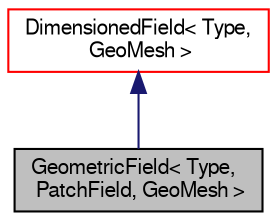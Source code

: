 digraph "GeometricField&lt; Type, PatchField, GeoMesh &gt;"
{
  bgcolor="transparent";
  edge [fontname="FreeSans",fontsize="10",labelfontname="FreeSans",labelfontsize="10"];
  node [fontname="FreeSans",fontsize="10",shape=record];
  Node35 [label="GeometricField\< Type,\l PatchField, GeoMesh \>",height=0.2,width=0.4,color="black", fillcolor="grey75", style="filled", fontcolor="black"];
  Node36 -> Node35 [dir="back",color="midnightblue",fontsize="10",style="solid",fontname="FreeSans"];
  Node36 [label="DimensionedField\< Type,\l GeoMesh \>",height=0.2,width=0.4,color="red",URL="$a26390.html",tooltip="Field with dimensions and associated with geometry type GeoMesh which is used to size the field and a..."];
}
